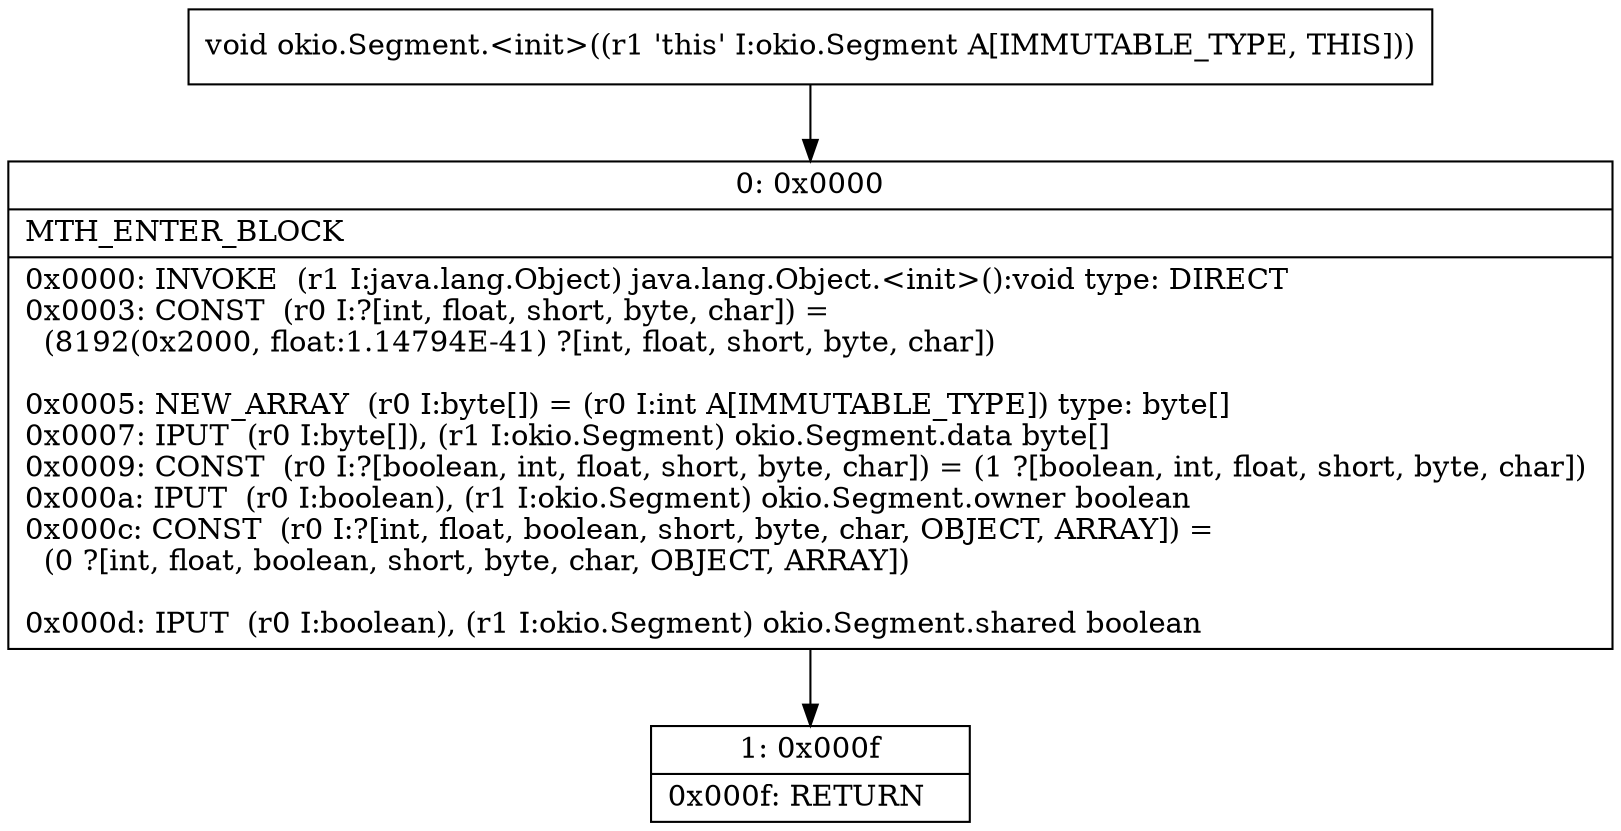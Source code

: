 digraph "CFG forokio.Segment.\<init\>()V" {
Node_0 [shape=record,label="{0\:\ 0x0000|MTH_ENTER_BLOCK\l|0x0000: INVOKE  (r1 I:java.lang.Object) java.lang.Object.\<init\>():void type: DIRECT \l0x0003: CONST  (r0 I:?[int, float, short, byte, char]) = \l  (8192(0x2000, float:1.14794E\-41) ?[int, float, short, byte, char])\l \l0x0005: NEW_ARRAY  (r0 I:byte[]) = (r0 I:int A[IMMUTABLE_TYPE]) type: byte[] \l0x0007: IPUT  (r0 I:byte[]), (r1 I:okio.Segment) okio.Segment.data byte[] \l0x0009: CONST  (r0 I:?[boolean, int, float, short, byte, char]) = (1 ?[boolean, int, float, short, byte, char]) \l0x000a: IPUT  (r0 I:boolean), (r1 I:okio.Segment) okio.Segment.owner boolean \l0x000c: CONST  (r0 I:?[int, float, boolean, short, byte, char, OBJECT, ARRAY]) = \l  (0 ?[int, float, boolean, short, byte, char, OBJECT, ARRAY])\l \l0x000d: IPUT  (r0 I:boolean), (r1 I:okio.Segment) okio.Segment.shared boolean \l}"];
Node_1 [shape=record,label="{1\:\ 0x000f|0x000f: RETURN   \l}"];
MethodNode[shape=record,label="{void okio.Segment.\<init\>((r1 'this' I:okio.Segment A[IMMUTABLE_TYPE, THIS])) }"];
MethodNode -> Node_0;
Node_0 -> Node_1;
}

